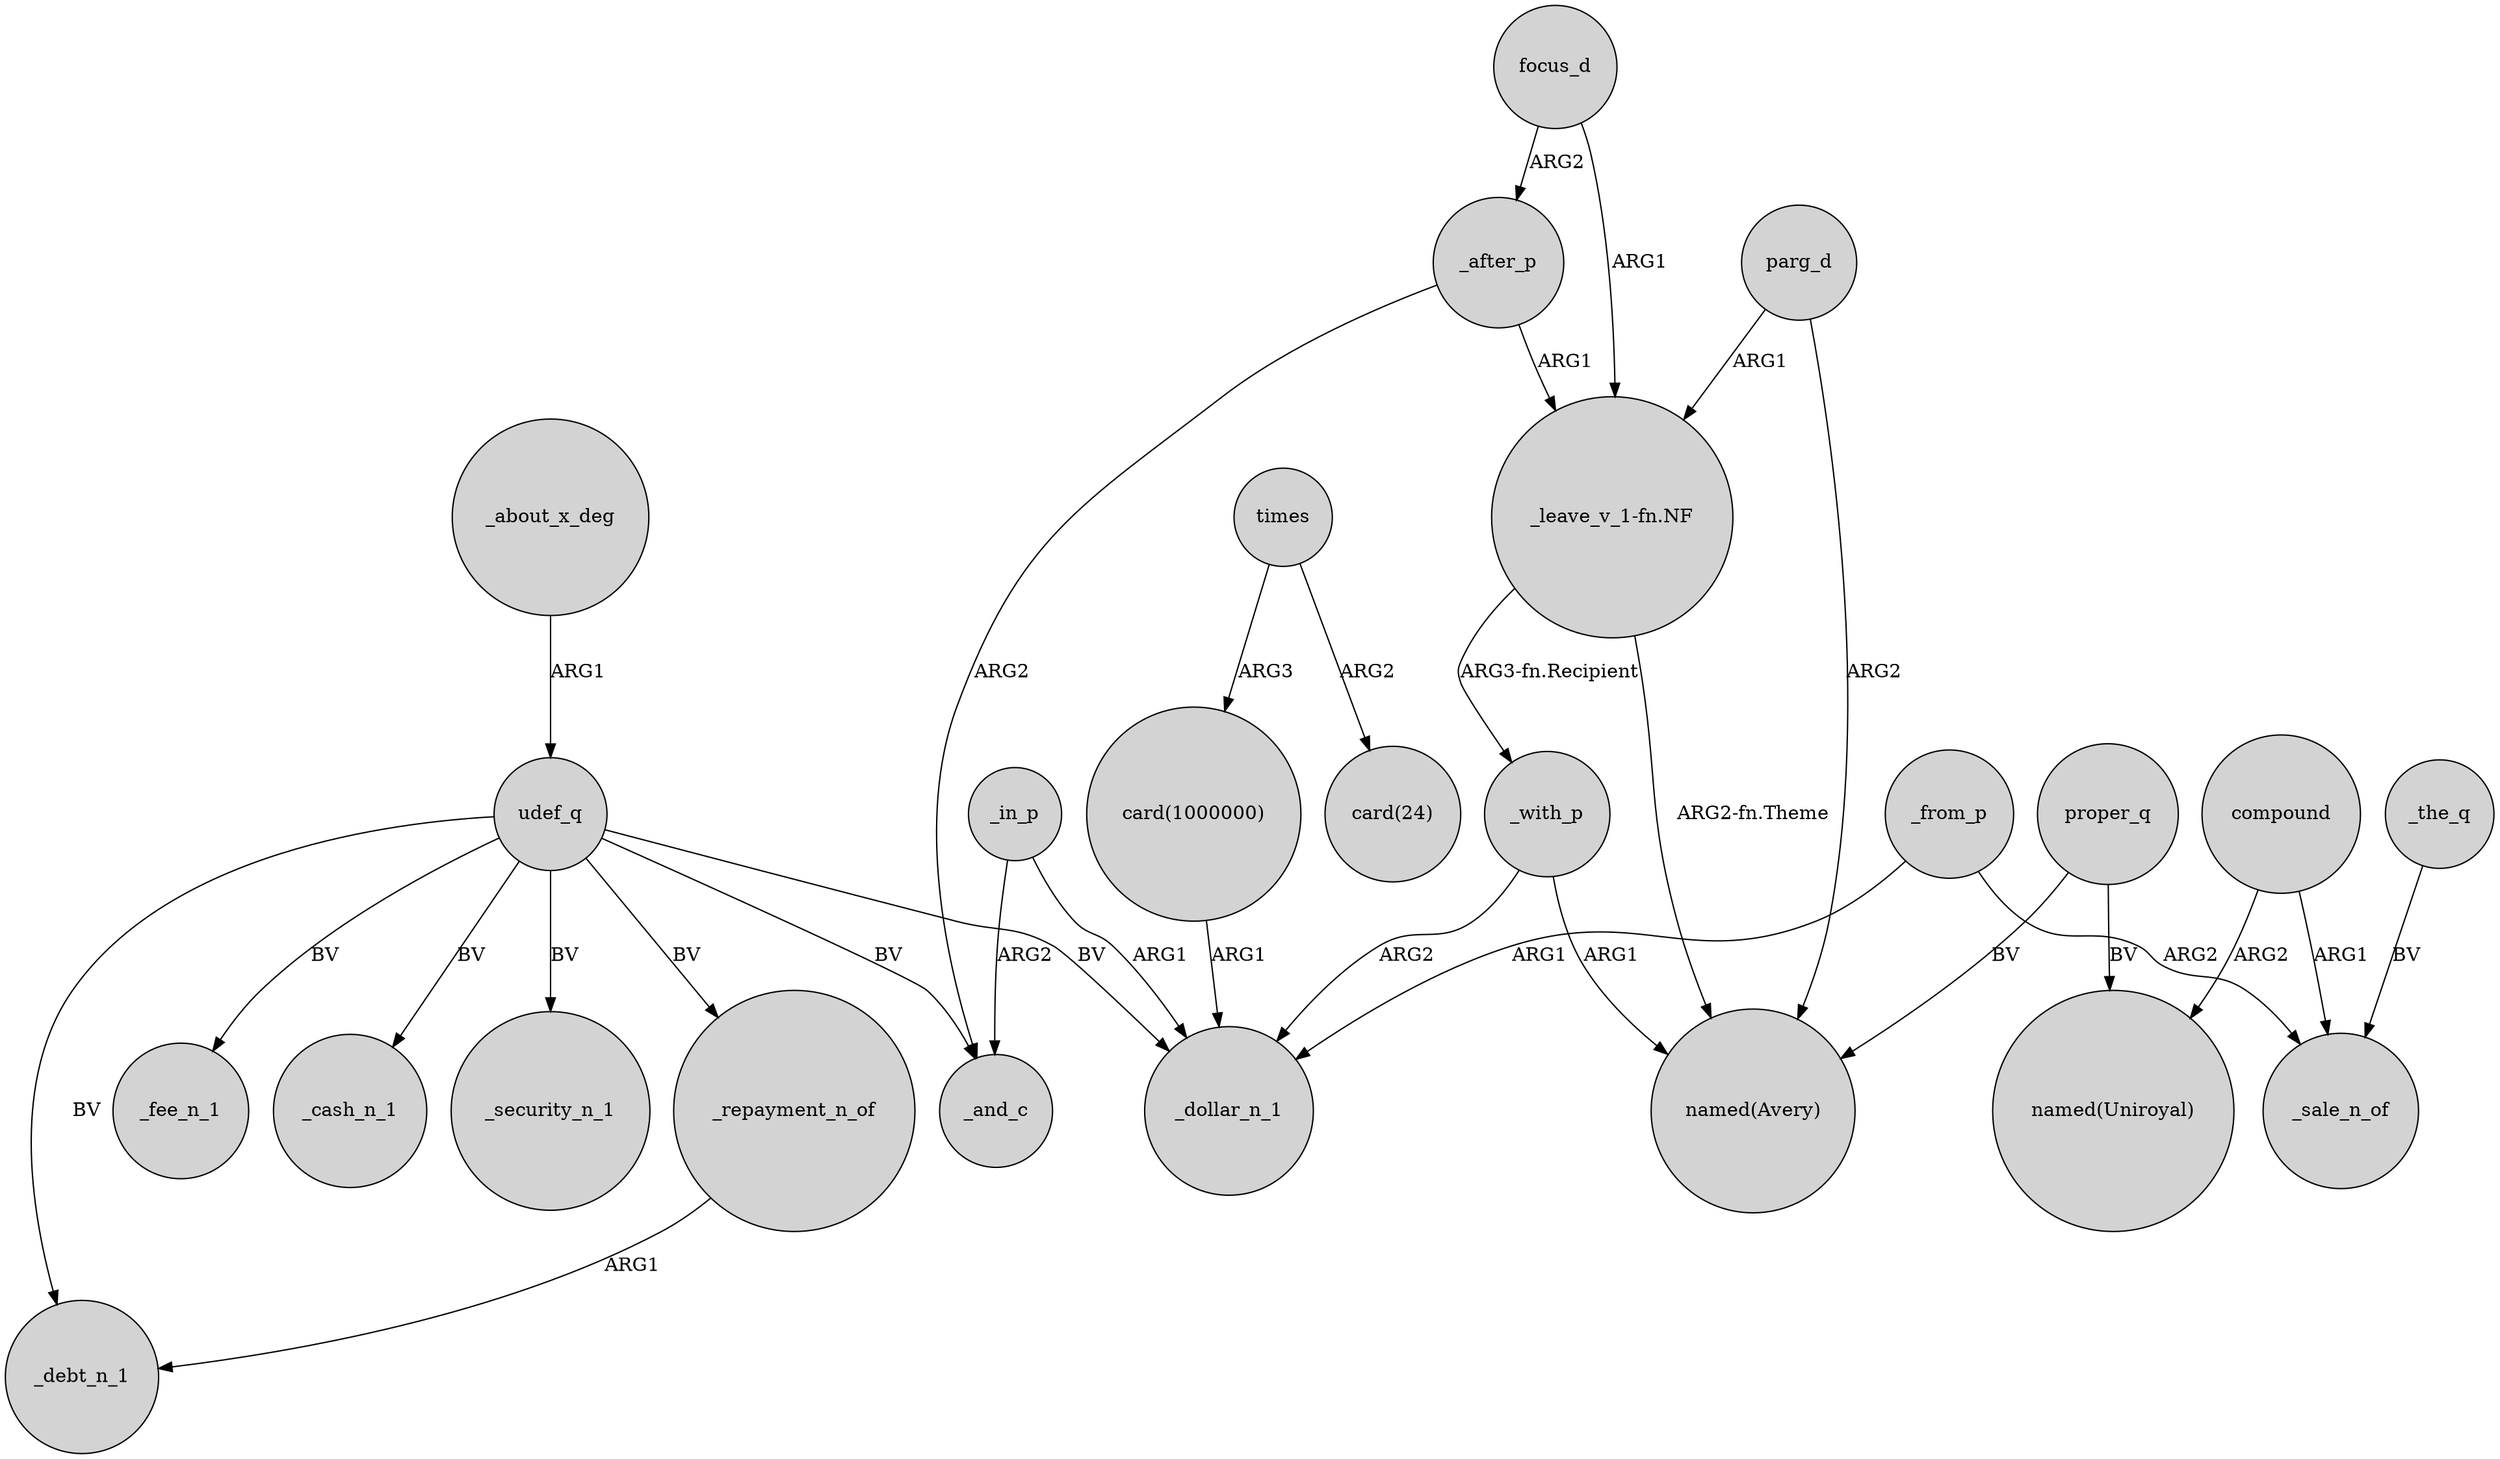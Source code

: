digraph {
	node [shape=circle style=filled]
	"card(1000000)" -> _dollar_n_1 [label=ARG1]
	_repayment_n_of -> _debt_n_1 [label=ARG1]
	focus_d -> _after_p [label=ARG2]
	udef_q -> _fee_n_1 [label=BV]
	"_leave_v_1-fn.NF" -> "named(Avery)" [label="ARG2-fn.Theme"]
	_with_p -> "named(Avery)" [label=ARG1]
	_from_p -> _dollar_n_1 [label=ARG1]
	proper_q -> "named(Uniroyal)" [label=BV]
	udef_q -> _debt_n_1 [label=BV]
	udef_q -> _cash_n_1 [label=BV]
	udef_q -> _repayment_n_of [label=BV]
	_from_p -> _sale_n_of [label=ARG2]
	_about_x_deg -> udef_q [label=ARG1]
	parg_d -> "_leave_v_1-fn.NF" [label=ARG1]
	_the_q -> _sale_n_of [label=BV]
	times -> "card(1000000)" [label=ARG3]
	"_leave_v_1-fn.NF" -> _with_p [label="ARG3-fn.Recipient"]
	parg_d -> "named(Avery)" [label=ARG2]
	proper_q -> "named(Avery)" [label=BV]
	_in_p -> _dollar_n_1 [label=ARG1]
	times -> "card(24)" [label=ARG2]
	_after_p -> _and_c [label=ARG2]
	focus_d -> "_leave_v_1-fn.NF" [label=ARG1]
	udef_q -> _and_c [label=BV]
	_after_p -> "_leave_v_1-fn.NF" [label=ARG1]
	_in_p -> _and_c [label=ARG2]
	compound -> _sale_n_of [label=ARG1]
	udef_q -> _dollar_n_1 [label=BV]
	udef_q -> _security_n_1 [label=BV]
	compound -> "named(Uniroyal)" [label=ARG2]
	_with_p -> _dollar_n_1 [label=ARG2]
}
